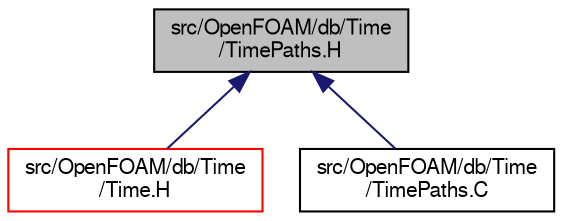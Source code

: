 digraph "src/OpenFOAM/db/Time/TimePaths.H"
{
  bgcolor="transparent";
  edge [fontname="FreeSans",fontsize="10",labelfontname="FreeSans",labelfontsize="10"];
  node [fontname="FreeSans",fontsize="10",shape=record];
  Node15 [label="src/OpenFOAM/db/Time\l/TimePaths.H",height=0.2,width=0.4,color="black", fillcolor="grey75", style="filled", fontcolor="black"];
  Node15 -> Node16 [dir="back",color="midnightblue",fontsize="10",style="solid",fontname="FreeSans"];
  Node16 [label="src/OpenFOAM/db/Time\l/Time.H",height=0.2,width=0.4,color="red",URL="$a09311.html"];
  Node15 -> Node623 [dir="back",color="midnightblue",fontsize="10",style="solid",fontname="FreeSans"];
  Node623 [label="src/OpenFOAM/db/Time\l/TimePaths.C",height=0.2,width=0.4,color="black",URL="$a09317.html"];
}

